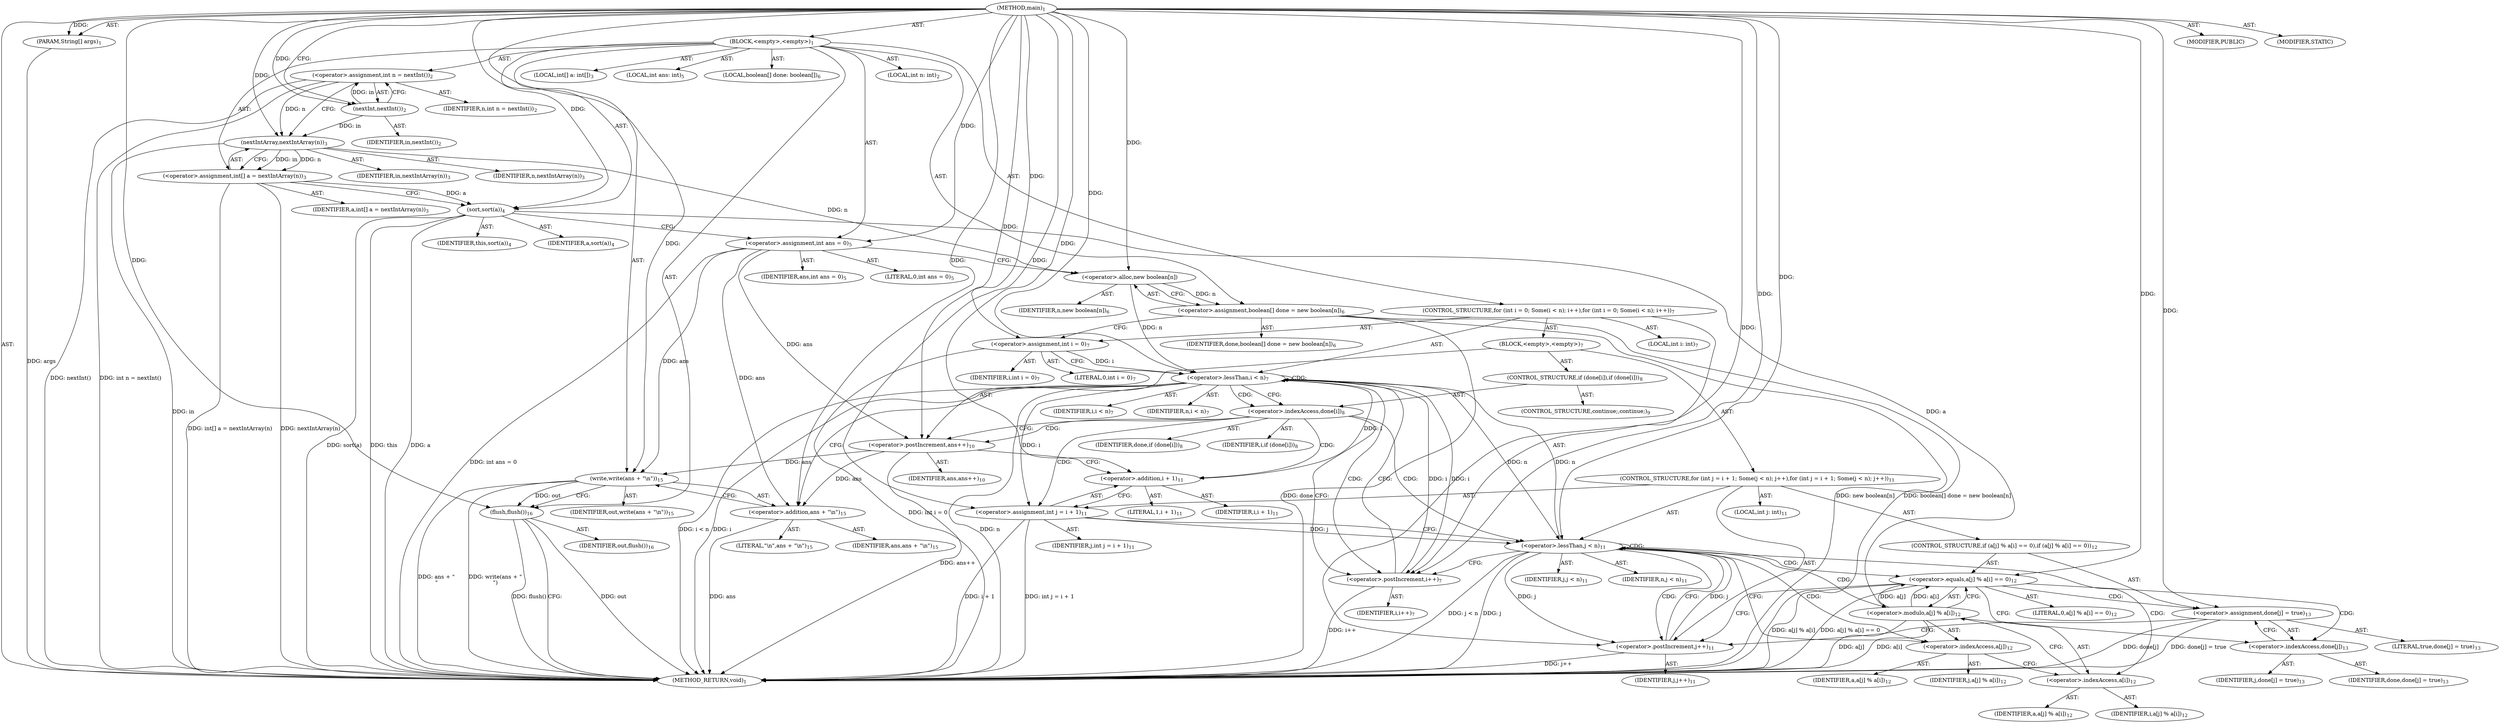digraph "main" {  
"17" [label = <(METHOD,main)<SUB>1</SUB>> ]
"18" [label = <(PARAM,String[] args)<SUB>1</SUB>> ]
"19" [label = <(BLOCK,&lt;empty&gt;,&lt;empty&gt;)<SUB>1</SUB>> ]
"20" [label = <(LOCAL,int n: int)<SUB>2</SUB>> ]
"21" [label = <(&lt;operator&gt;.assignment,int n = nextInt())<SUB>2</SUB>> ]
"22" [label = <(IDENTIFIER,n,int n = nextInt())<SUB>2</SUB>> ]
"23" [label = <(nextInt,nextInt())<SUB>2</SUB>> ]
"24" [label = <(IDENTIFIER,in,nextInt())<SUB>2</SUB>> ]
"25" [label = <(LOCAL,int[] a: int[])<SUB>3</SUB>> ]
"26" [label = <(&lt;operator&gt;.assignment,int[] a = nextIntArray(n))<SUB>3</SUB>> ]
"27" [label = <(IDENTIFIER,a,int[] a = nextIntArray(n))<SUB>3</SUB>> ]
"28" [label = <(nextIntArray,nextIntArray(n))<SUB>3</SUB>> ]
"29" [label = <(IDENTIFIER,in,nextIntArray(n))<SUB>3</SUB>> ]
"30" [label = <(IDENTIFIER,n,nextIntArray(n))<SUB>3</SUB>> ]
"31" [label = <(sort,sort(a))<SUB>4</SUB>> ]
"32" [label = <(IDENTIFIER,this,sort(a))<SUB>4</SUB>> ]
"33" [label = <(IDENTIFIER,a,sort(a))<SUB>4</SUB>> ]
"34" [label = <(LOCAL,int ans: int)<SUB>5</SUB>> ]
"35" [label = <(&lt;operator&gt;.assignment,int ans = 0)<SUB>5</SUB>> ]
"36" [label = <(IDENTIFIER,ans,int ans = 0)<SUB>5</SUB>> ]
"37" [label = <(LITERAL,0,int ans = 0)<SUB>5</SUB>> ]
"38" [label = <(LOCAL,boolean[] done: boolean[])<SUB>6</SUB>> ]
"39" [label = <(&lt;operator&gt;.assignment,boolean[] done = new boolean[n])<SUB>6</SUB>> ]
"40" [label = <(IDENTIFIER,done,boolean[] done = new boolean[n])<SUB>6</SUB>> ]
"41" [label = <(&lt;operator&gt;.alloc,new boolean[n])> ]
"42" [label = <(IDENTIFIER,n,new boolean[n])<SUB>6</SUB>> ]
"43" [label = <(CONTROL_STRUCTURE,for (int i = 0; Some(i &lt; n); i++),for (int i = 0; Some(i &lt; n); i++))<SUB>7</SUB>> ]
"44" [label = <(LOCAL,int i: int)<SUB>7</SUB>> ]
"45" [label = <(&lt;operator&gt;.assignment,int i = 0)<SUB>7</SUB>> ]
"46" [label = <(IDENTIFIER,i,int i = 0)<SUB>7</SUB>> ]
"47" [label = <(LITERAL,0,int i = 0)<SUB>7</SUB>> ]
"48" [label = <(&lt;operator&gt;.lessThan,i &lt; n)<SUB>7</SUB>> ]
"49" [label = <(IDENTIFIER,i,i &lt; n)<SUB>7</SUB>> ]
"50" [label = <(IDENTIFIER,n,i &lt; n)<SUB>7</SUB>> ]
"51" [label = <(&lt;operator&gt;.postIncrement,i++)<SUB>7</SUB>> ]
"52" [label = <(IDENTIFIER,i,i++)<SUB>7</SUB>> ]
"53" [label = <(BLOCK,&lt;empty&gt;,&lt;empty&gt;)<SUB>7</SUB>> ]
"54" [label = <(CONTROL_STRUCTURE,if (done[i]),if (done[i]))<SUB>8</SUB>> ]
"55" [label = <(&lt;operator&gt;.indexAccess,done[i])<SUB>8</SUB>> ]
"56" [label = <(IDENTIFIER,done,if (done[i]))<SUB>8</SUB>> ]
"57" [label = <(IDENTIFIER,i,if (done[i]))<SUB>8</SUB>> ]
"58" [label = <(CONTROL_STRUCTURE,continue;,continue;)<SUB>9</SUB>> ]
"59" [label = <(&lt;operator&gt;.postIncrement,ans++)<SUB>10</SUB>> ]
"60" [label = <(IDENTIFIER,ans,ans++)<SUB>10</SUB>> ]
"61" [label = <(CONTROL_STRUCTURE,for (int j = i + 1; Some(j &lt; n); j++),for (int j = i + 1; Some(j &lt; n); j++))<SUB>11</SUB>> ]
"62" [label = <(LOCAL,int j: int)<SUB>11</SUB>> ]
"63" [label = <(&lt;operator&gt;.assignment,int j = i + 1)<SUB>11</SUB>> ]
"64" [label = <(IDENTIFIER,j,int j = i + 1)<SUB>11</SUB>> ]
"65" [label = <(&lt;operator&gt;.addition,i + 1)<SUB>11</SUB>> ]
"66" [label = <(IDENTIFIER,i,i + 1)<SUB>11</SUB>> ]
"67" [label = <(LITERAL,1,i + 1)<SUB>11</SUB>> ]
"68" [label = <(&lt;operator&gt;.lessThan,j &lt; n)<SUB>11</SUB>> ]
"69" [label = <(IDENTIFIER,j,j &lt; n)<SUB>11</SUB>> ]
"70" [label = <(IDENTIFIER,n,j &lt; n)<SUB>11</SUB>> ]
"71" [label = <(&lt;operator&gt;.postIncrement,j++)<SUB>11</SUB>> ]
"72" [label = <(IDENTIFIER,j,j++)<SUB>11</SUB>> ]
"73" [label = <(CONTROL_STRUCTURE,if (a[j] % a[i] == 0),if (a[j] % a[i] == 0))<SUB>12</SUB>> ]
"74" [label = <(&lt;operator&gt;.equals,a[j] % a[i] == 0)<SUB>12</SUB>> ]
"75" [label = <(&lt;operator&gt;.modulo,a[j] % a[i])<SUB>12</SUB>> ]
"76" [label = <(&lt;operator&gt;.indexAccess,a[j])<SUB>12</SUB>> ]
"77" [label = <(IDENTIFIER,a,a[j] % a[i])<SUB>12</SUB>> ]
"78" [label = <(IDENTIFIER,j,a[j] % a[i])<SUB>12</SUB>> ]
"79" [label = <(&lt;operator&gt;.indexAccess,a[i])<SUB>12</SUB>> ]
"80" [label = <(IDENTIFIER,a,a[j] % a[i])<SUB>12</SUB>> ]
"81" [label = <(IDENTIFIER,i,a[j] % a[i])<SUB>12</SUB>> ]
"82" [label = <(LITERAL,0,a[j] % a[i] == 0)<SUB>12</SUB>> ]
"83" [label = <(&lt;operator&gt;.assignment,done[j] = true)<SUB>13</SUB>> ]
"84" [label = <(&lt;operator&gt;.indexAccess,done[j])<SUB>13</SUB>> ]
"85" [label = <(IDENTIFIER,done,done[j] = true)<SUB>13</SUB>> ]
"86" [label = <(IDENTIFIER,j,done[j] = true)<SUB>13</SUB>> ]
"87" [label = <(LITERAL,true,done[j] = true)<SUB>13</SUB>> ]
"88" [label = <(write,write(ans + &quot;\n&quot;))<SUB>15</SUB>> ]
"89" [label = <(IDENTIFIER,out,write(ans + &quot;\n&quot;))<SUB>15</SUB>> ]
"90" [label = <(&lt;operator&gt;.addition,ans + &quot;\n&quot;)<SUB>15</SUB>> ]
"91" [label = <(IDENTIFIER,ans,ans + &quot;\n&quot;)<SUB>15</SUB>> ]
"92" [label = <(LITERAL,&quot;\n&quot;,ans + &quot;\n&quot;)<SUB>15</SUB>> ]
"93" [label = <(flush,flush())<SUB>16</SUB>> ]
"94" [label = <(IDENTIFIER,out,flush())<SUB>16</SUB>> ]
"95" [label = <(MODIFIER,PUBLIC)> ]
"96" [label = <(MODIFIER,STATIC)> ]
"97" [label = <(METHOD_RETURN,void)<SUB>1</SUB>> ]
  "17" -> "18"  [ label = "AST: "] 
  "17" -> "19"  [ label = "AST: "] 
  "17" -> "95"  [ label = "AST: "] 
  "17" -> "96"  [ label = "AST: "] 
  "17" -> "97"  [ label = "AST: "] 
  "19" -> "20"  [ label = "AST: "] 
  "19" -> "21"  [ label = "AST: "] 
  "19" -> "25"  [ label = "AST: "] 
  "19" -> "26"  [ label = "AST: "] 
  "19" -> "31"  [ label = "AST: "] 
  "19" -> "34"  [ label = "AST: "] 
  "19" -> "35"  [ label = "AST: "] 
  "19" -> "38"  [ label = "AST: "] 
  "19" -> "39"  [ label = "AST: "] 
  "19" -> "43"  [ label = "AST: "] 
  "19" -> "88"  [ label = "AST: "] 
  "19" -> "93"  [ label = "AST: "] 
  "21" -> "22"  [ label = "AST: "] 
  "21" -> "23"  [ label = "AST: "] 
  "23" -> "24"  [ label = "AST: "] 
  "26" -> "27"  [ label = "AST: "] 
  "26" -> "28"  [ label = "AST: "] 
  "28" -> "29"  [ label = "AST: "] 
  "28" -> "30"  [ label = "AST: "] 
  "31" -> "32"  [ label = "AST: "] 
  "31" -> "33"  [ label = "AST: "] 
  "35" -> "36"  [ label = "AST: "] 
  "35" -> "37"  [ label = "AST: "] 
  "39" -> "40"  [ label = "AST: "] 
  "39" -> "41"  [ label = "AST: "] 
  "41" -> "42"  [ label = "AST: "] 
  "43" -> "44"  [ label = "AST: "] 
  "43" -> "45"  [ label = "AST: "] 
  "43" -> "48"  [ label = "AST: "] 
  "43" -> "51"  [ label = "AST: "] 
  "43" -> "53"  [ label = "AST: "] 
  "45" -> "46"  [ label = "AST: "] 
  "45" -> "47"  [ label = "AST: "] 
  "48" -> "49"  [ label = "AST: "] 
  "48" -> "50"  [ label = "AST: "] 
  "51" -> "52"  [ label = "AST: "] 
  "53" -> "54"  [ label = "AST: "] 
  "53" -> "59"  [ label = "AST: "] 
  "53" -> "61"  [ label = "AST: "] 
  "54" -> "55"  [ label = "AST: "] 
  "54" -> "58"  [ label = "AST: "] 
  "55" -> "56"  [ label = "AST: "] 
  "55" -> "57"  [ label = "AST: "] 
  "59" -> "60"  [ label = "AST: "] 
  "61" -> "62"  [ label = "AST: "] 
  "61" -> "63"  [ label = "AST: "] 
  "61" -> "68"  [ label = "AST: "] 
  "61" -> "71"  [ label = "AST: "] 
  "61" -> "73"  [ label = "AST: "] 
  "63" -> "64"  [ label = "AST: "] 
  "63" -> "65"  [ label = "AST: "] 
  "65" -> "66"  [ label = "AST: "] 
  "65" -> "67"  [ label = "AST: "] 
  "68" -> "69"  [ label = "AST: "] 
  "68" -> "70"  [ label = "AST: "] 
  "71" -> "72"  [ label = "AST: "] 
  "73" -> "74"  [ label = "AST: "] 
  "73" -> "83"  [ label = "AST: "] 
  "74" -> "75"  [ label = "AST: "] 
  "74" -> "82"  [ label = "AST: "] 
  "75" -> "76"  [ label = "AST: "] 
  "75" -> "79"  [ label = "AST: "] 
  "76" -> "77"  [ label = "AST: "] 
  "76" -> "78"  [ label = "AST: "] 
  "79" -> "80"  [ label = "AST: "] 
  "79" -> "81"  [ label = "AST: "] 
  "83" -> "84"  [ label = "AST: "] 
  "83" -> "87"  [ label = "AST: "] 
  "84" -> "85"  [ label = "AST: "] 
  "84" -> "86"  [ label = "AST: "] 
  "88" -> "89"  [ label = "AST: "] 
  "88" -> "90"  [ label = "AST: "] 
  "90" -> "91"  [ label = "AST: "] 
  "90" -> "92"  [ label = "AST: "] 
  "93" -> "94"  [ label = "AST: "] 
  "21" -> "28"  [ label = "CFG: "] 
  "26" -> "31"  [ label = "CFG: "] 
  "31" -> "35"  [ label = "CFG: "] 
  "35" -> "41"  [ label = "CFG: "] 
  "39" -> "45"  [ label = "CFG: "] 
  "88" -> "93"  [ label = "CFG: "] 
  "93" -> "97"  [ label = "CFG: "] 
  "23" -> "21"  [ label = "CFG: "] 
  "28" -> "26"  [ label = "CFG: "] 
  "41" -> "39"  [ label = "CFG: "] 
  "45" -> "48"  [ label = "CFG: "] 
  "48" -> "55"  [ label = "CFG: "] 
  "48" -> "90"  [ label = "CFG: "] 
  "51" -> "48"  [ label = "CFG: "] 
  "90" -> "88"  [ label = "CFG: "] 
  "59" -> "65"  [ label = "CFG: "] 
  "55" -> "51"  [ label = "CFG: "] 
  "55" -> "59"  [ label = "CFG: "] 
  "63" -> "68"  [ label = "CFG: "] 
  "68" -> "76"  [ label = "CFG: "] 
  "68" -> "51"  [ label = "CFG: "] 
  "71" -> "68"  [ label = "CFG: "] 
  "65" -> "63"  [ label = "CFG: "] 
  "74" -> "84"  [ label = "CFG: "] 
  "74" -> "71"  [ label = "CFG: "] 
  "83" -> "71"  [ label = "CFG: "] 
  "75" -> "74"  [ label = "CFG: "] 
  "84" -> "83"  [ label = "CFG: "] 
  "76" -> "79"  [ label = "CFG: "] 
  "79" -> "75"  [ label = "CFG: "] 
  "17" -> "23"  [ label = "CFG: "] 
  "18" -> "97"  [ label = "DDG: args"] 
  "21" -> "97"  [ label = "DDG: nextInt()"] 
  "21" -> "97"  [ label = "DDG: int n = nextInt()"] 
  "28" -> "97"  [ label = "DDG: in"] 
  "26" -> "97"  [ label = "DDG: nextIntArray(n)"] 
  "26" -> "97"  [ label = "DDG: int[] a = nextIntArray(n)"] 
  "31" -> "97"  [ label = "DDG: a"] 
  "31" -> "97"  [ label = "DDG: sort(a)"] 
  "35" -> "97"  [ label = "DDG: int ans = 0"] 
  "39" -> "97"  [ label = "DDG: done"] 
  "39" -> "97"  [ label = "DDG: new boolean[n]"] 
  "39" -> "97"  [ label = "DDG: boolean[] done = new boolean[n]"] 
  "45" -> "97"  [ label = "DDG: int i = 0"] 
  "48" -> "97"  [ label = "DDG: i"] 
  "48" -> "97"  [ label = "DDG: n"] 
  "48" -> "97"  [ label = "DDG: i &lt; n"] 
  "90" -> "97"  [ label = "DDG: ans"] 
  "88" -> "97"  [ label = "DDG: ans + &quot;\n&quot;"] 
  "88" -> "97"  [ label = "DDG: write(ans + &quot;\n&quot;)"] 
  "93" -> "97"  [ label = "DDG: out"] 
  "93" -> "97"  [ label = "DDG: flush()"] 
  "59" -> "97"  [ label = "DDG: ans++"] 
  "63" -> "97"  [ label = "DDG: i + 1"] 
  "63" -> "97"  [ label = "DDG: int j = i + 1"] 
  "68" -> "97"  [ label = "DDG: j"] 
  "68" -> "97"  [ label = "DDG: j &lt; n"] 
  "75" -> "97"  [ label = "DDG: a[j]"] 
  "75" -> "97"  [ label = "DDG: a[i]"] 
  "74" -> "97"  [ label = "DDG: a[j] % a[i]"] 
  "74" -> "97"  [ label = "DDG: a[j] % a[i] == 0"] 
  "83" -> "97"  [ label = "DDG: done[j]"] 
  "83" -> "97"  [ label = "DDG: done[j] = true"] 
  "71" -> "97"  [ label = "DDG: j++"] 
  "51" -> "97"  [ label = "DDG: i++"] 
  "31" -> "97"  [ label = "DDG: this"] 
  "17" -> "18"  [ label = "DDG: "] 
  "23" -> "21"  [ label = "DDG: in"] 
  "28" -> "26"  [ label = "DDG: in"] 
  "28" -> "26"  [ label = "DDG: n"] 
  "17" -> "35"  [ label = "DDG: "] 
  "41" -> "39"  [ label = "DDG: n"] 
  "17" -> "31"  [ label = "DDG: "] 
  "26" -> "31"  [ label = "DDG: a"] 
  "17" -> "45"  [ label = "DDG: "] 
  "17" -> "88"  [ label = "DDG: "] 
  "35" -> "88"  [ label = "DDG: ans"] 
  "59" -> "88"  [ label = "DDG: ans"] 
  "88" -> "93"  [ label = "DDG: out"] 
  "17" -> "93"  [ label = "DDG: "] 
  "17" -> "23"  [ label = "DDG: "] 
  "23" -> "28"  [ label = "DDG: in"] 
  "17" -> "28"  [ label = "DDG: "] 
  "21" -> "28"  [ label = "DDG: n"] 
  "28" -> "41"  [ label = "DDG: n"] 
  "17" -> "41"  [ label = "DDG: "] 
  "45" -> "48"  [ label = "DDG: i"] 
  "51" -> "48"  [ label = "DDG: i"] 
  "17" -> "48"  [ label = "DDG: "] 
  "41" -> "48"  [ label = "DDG: n"] 
  "68" -> "48"  [ label = "DDG: n"] 
  "48" -> "51"  [ label = "DDG: i"] 
  "17" -> "51"  [ label = "DDG: "] 
  "35" -> "90"  [ label = "DDG: ans"] 
  "59" -> "90"  [ label = "DDG: ans"] 
  "17" -> "90"  [ label = "DDG: "] 
  "35" -> "59"  [ label = "DDG: ans"] 
  "17" -> "59"  [ label = "DDG: "] 
  "48" -> "63"  [ label = "DDG: i"] 
  "17" -> "63"  [ label = "DDG: "] 
  "63" -> "68"  [ label = "DDG: j"] 
  "71" -> "68"  [ label = "DDG: j"] 
  "17" -> "68"  [ label = "DDG: "] 
  "48" -> "68"  [ label = "DDG: n"] 
  "68" -> "71"  [ label = "DDG: j"] 
  "17" -> "71"  [ label = "DDG: "] 
  "17" -> "83"  [ label = "DDG: "] 
  "48" -> "65"  [ label = "DDG: i"] 
  "17" -> "65"  [ label = "DDG: "] 
  "75" -> "74"  [ label = "DDG: a[j]"] 
  "75" -> "74"  [ label = "DDG: a[i]"] 
  "17" -> "74"  [ label = "DDG: "] 
  "31" -> "75"  [ label = "DDG: a"] 
  "48" -> "48"  [ label = "CDG: "] 
  "48" -> "51"  [ label = "CDG: "] 
  "48" -> "55"  [ label = "CDG: "] 
  "55" -> "68"  [ label = "CDG: "] 
  "55" -> "63"  [ label = "CDG: "] 
  "55" -> "65"  [ label = "CDG: "] 
  "55" -> "59"  [ label = "CDG: "] 
  "68" -> "68"  [ label = "CDG: "] 
  "68" -> "71"  [ label = "CDG: "] 
  "68" -> "75"  [ label = "CDG: "] 
  "68" -> "74"  [ label = "CDG: "] 
  "68" -> "76"  [ label = "CDG: "] 
  "68" -> "79"  [ label = "CDG: "] 
  "74" -> "83"  [ label = "CDG: "] 
  "74" -> "84"  [ label = "CDG: "] 
}

